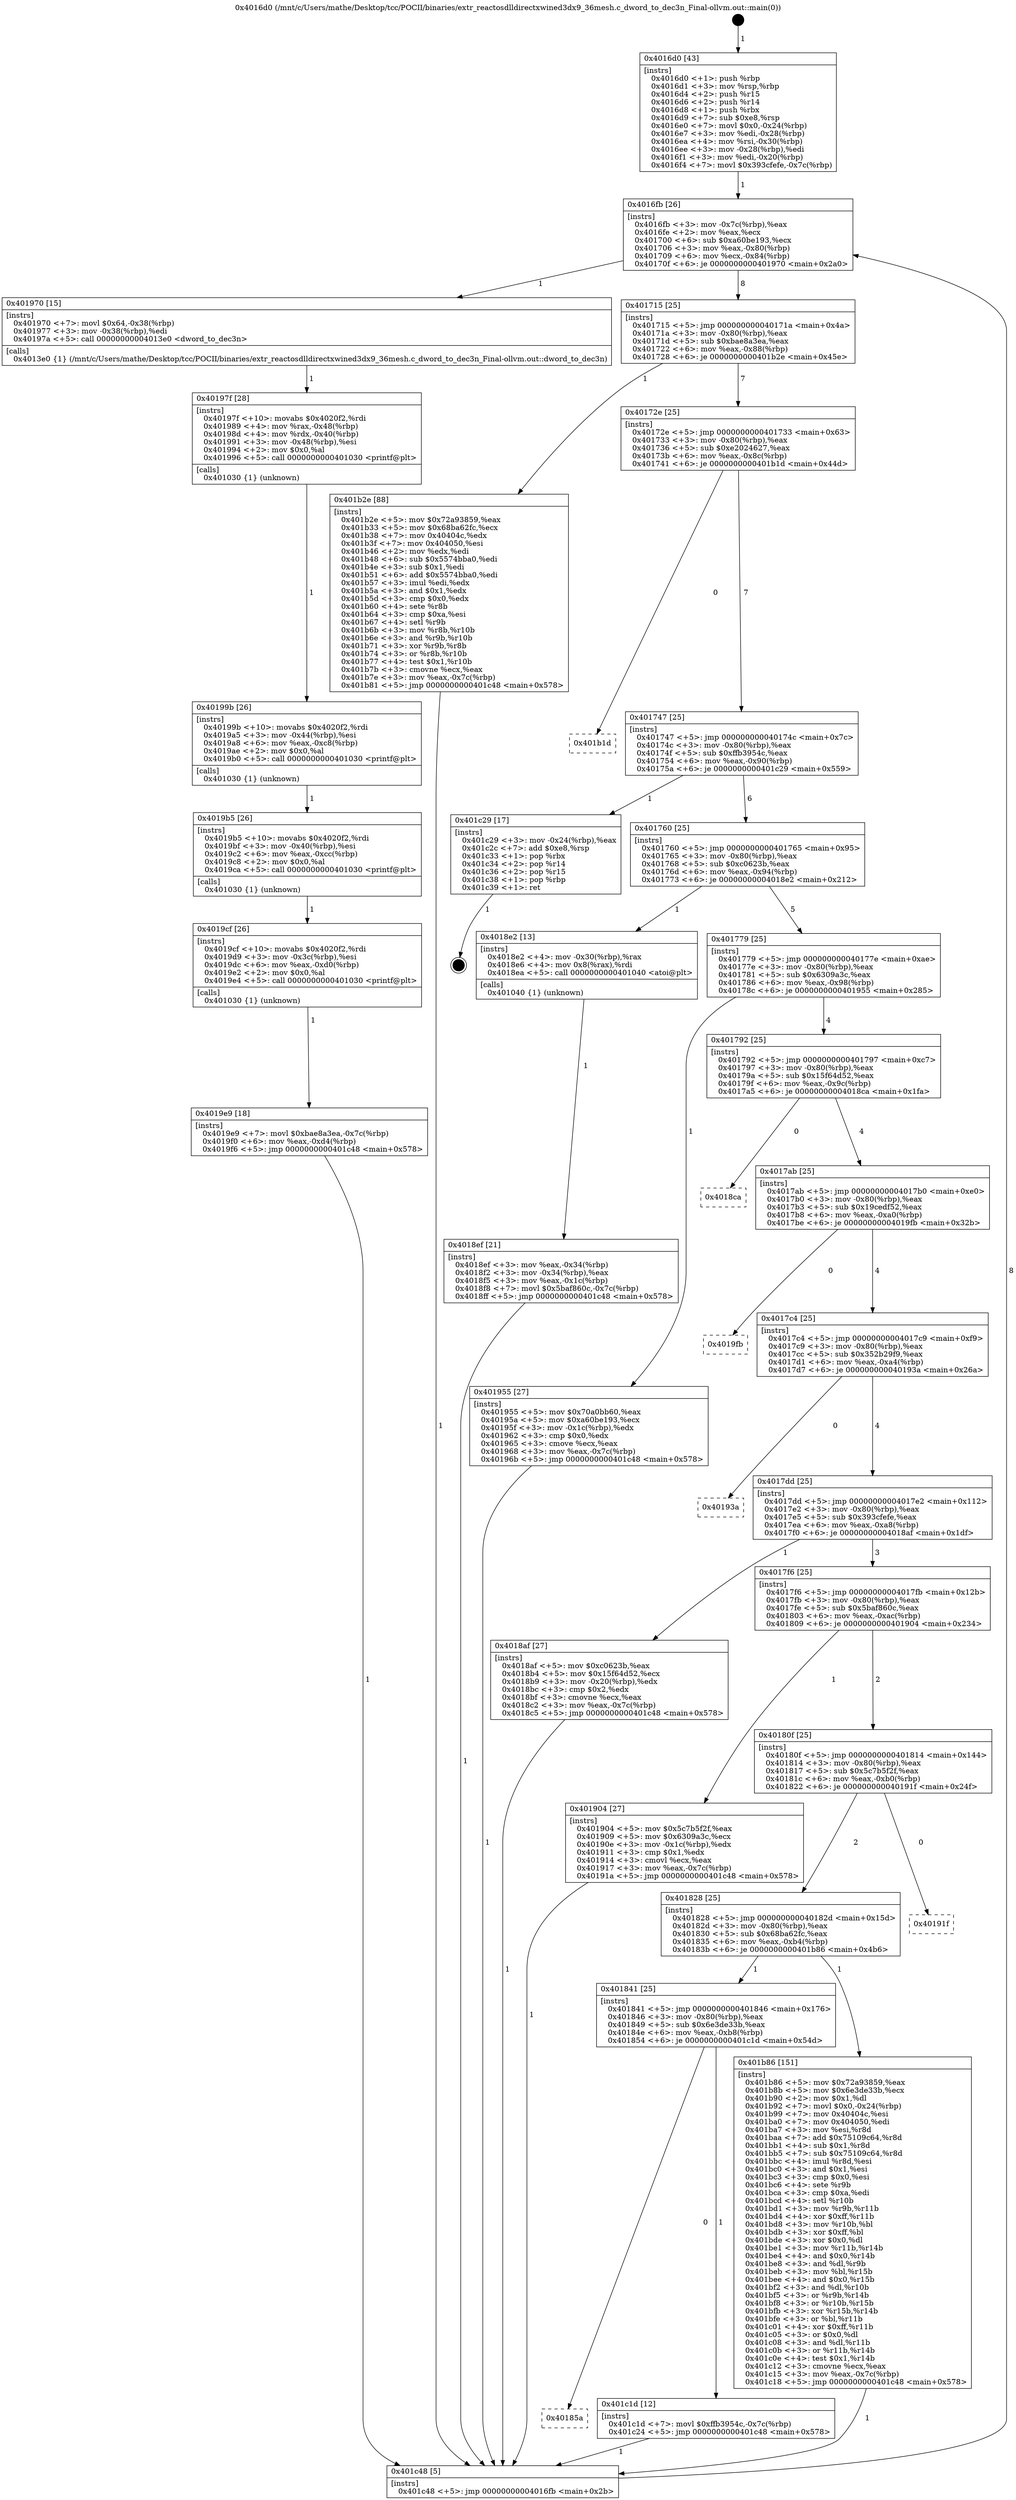 digraph "0x4016d0" {
  label = "0x4016d0 (/mnt/c/Users/mathe/Desktop/tcc/POCII/binaries/extr_reactosdlldirectxwined3dx9_36mesh.c_dword_to_dec3n_Final-ollvm.out::main(0))"
  labelloc = "t"
  node[shape=record]

  Entry [label="",width=0.3,height=0.3,shape=circle,fillcolor=black,style=filled]
  "0x4016fb" [label="{
     0x4016fb [26]\l
     | [instrs]\l
     &nbsp;&nbsp;0x4016fb \<+3\>: mov -0x7c(%rbp),%eax\l
     &nbsp;&nbsp;0x4016fe \<+2\>: mov %eax,%ecx\l
     &nbsp;&nbsp;0x401700 \<+6\>: sub $0xa60be193,%ecx\l
     &nbsp;&nbsp;0x401706 \<+3\>: mov %eax,-0x80(%rbp)\l
     &nbsp;&nbsp;0x401709 \<+6\>: mov %ecx,-0x84(%rbp)\l
     &nbsp;&nbsp;0x40170f \<+6\>: je 0000000000401970 \<main+0x2a0\>\l
  }"]
  "0x401970" [label="{
     0x401970 [15]\l
     | [instrs]\l
     &nbsp;&nbsp;0x401970 \<+7\>: movl $0x64,-0x38(%rbp)\l
     &nbsp;&nbsp;0x401977 \<+3\>: mov -0x38(%rbp),%edi\l
     &nbsp;&nbsp;0x40197a \<+5\>: call 00000000004013e0 \<dword_to_dec3n\>\l
     | [calls]\l
     &nbsp;&nbsp;0x4013e0 \{1\} (/mnt/c/Users/mathe/Desktop/tcc/POCII/binaries/extr_reactosdlldirectxwined3dx9_36mesh.c_dword_to_dec3n_Final-ollvm.out::dword_to_dec3n)\l
  }"]
  "0x401715" [label="{
     0x401715 [25]\l
     | [instrs]\l
     &nbsp;&nbsp;0x401715 \<+5\>: jmp 000000000040171a \<main+0x4a\>\l
     &nbsp;&nbsp;0x40171a \<+3\>: mov -0x80(%rbp),%eax\l
     &nbsp;&nbsp;0x40171d \<+5\>: sub $0xbae8a3ea,%eax\l
     &nbsp;&nbsp;0x401722 \<+6\>: mov %eax,-0x88(%rbp)\l
     &nbsp;&nbsp;0x401728 \<+6\>: je 0000000000401b2e \<main+0x45e\>\l
  }"]
  Exit [label="",width=0.3,height=0.3,shape=circle,fillcolor=black,style=filled,peripheries=2]
  "0x401b2e" [label="{
     0x401b2e [88]\l
     | [instrs]\l
     &nbsp;&nbsp;0x401b2e \<+5\>: mov $0x72a93859,%eax\l
     &nbsp;&nbsp;0x401b33 \<+5\>: mov $0x68ba62fc,%ecx\l
     &nbsp;&nbsp;0x401b38 \<+7\>: mov 0x40404c,%edx\l
     &nbsp;&nbsp;0x401b3f \<+7\>: mov 0x404050,%esi\l
     &nbsp;&nbsp;0x401b46 \<+2\>: mov %edx,%edi\l
     &nbsp;&nbsp;0x401b48 \<+6\>: sub $0x5574bba0,%edi\l
     &nbsp;&nbsp;0x401b4e \<+3\>: sub $0x1,%edi\l
     &nbsp;&nbsp;0x401b51 \<+6\>: add $0x5574bba0,%edi\l
     &nbsp;&nbsp;0x401b57 \<+3\>: imul %edi,%edx\l
     &nbsp;&nbsp;0x401b5a \<+3\>: and $0x1,%edx\l
     &nbsp;&nbsp;0x401b5d \<+3\>: cmp $0x0,%edx\l
     &nbsp;&nbsp;0x401b60 \<+4\>: sete %r8b\l
     &nbsp;&nbsp;0x401b64 \<+3\>: cmp $0xa,%esi\l
     &nbsp;&nbsp;0x401b67 \<+4\>: setl %r9b\l
     &nbsp;&nbsp;0x401b6b \<+3\>: mov %r8b,%r10b\l
     &nbsp;&nbsp;0x401b6e \<+3\>: and %r9b,%r10b\l
     &nbsp;&nbsp;0x401b71 \<+3\>: xor %r9b,%r8b\l
     &nbsp;&nbsp;0x401b74 \<+3\>: or %r8b,%r10b\l
     &nbsp;&nbsp;0x401b77 \<+4\>: test $0x1,%r10b\l
     &nbsp;&nbsp;0x401b7b \<+3\>: cmovne %ecx,%eax\l
     &nbsp;&nbsp;0x401b7e \<+3\>: mov %eax,-0x7c(%rbp)\l
     &nbsp;&nbsp;0x401b81 \<+5\>: jmp 0000000000401c48 \<main+0x578\>\l
  }"]
  "0x40172e" [label="{
     0x40172e [25]\l
     | [instrs]\l
     &nbsp;&nbsp;0x40172e \<+5\>: jmp 0000000000401733 \<main+0x63\>\l
     &nbsp;&nbsp;0x401733 \<+3\>: mov -0x80(%rbp),%eax\l
     &nbsp;&nbsp;0x401736 \<+5\>: sub $0xe2024627,%eax\l
     &nbsp;&nbsp;0x40173b \<+6\>: mov %eax,-0x8c(%rbp)\l
     &nbsp;&nbsp;0x401741 \<+6\>: je 0000000000401b1d \<main+0x44d\>\l
  }"]
  "0x40185a" [label="{
     0x40185a\l
  }", style=dashed]
  "0x401b1d" [label="{
     0x401b1d\l
  }", style=dashed]
  "0x401747" [label="{
     0x401747 [25]\l
     | [instrs]\l
     &nbsp;&nbsp;0x401747 \<+5\>: jmp 000000000040174c \<main+0x7c\>\l
     &nbsp;&nbsp;0x40174c \<+3\>: mov -0x80(%rbp),%eax\l
     &nbsp;&nbsp;0x40174f \<+5\>: sub $0xffb3954c,%eax\l
     &nbsp;&nbsp;0x401754 \<+6\>: mov %eax,-0x90(%rbp)\l
     &nbsp;&nbsp;0x40175a \<+6\>: je 0000000000401c29 \<main+0x559\>\l
  }"]
  "0x401c1d" [label="{
     0x401c1d [12]\l
     | [instrs]\l
     &nbsp;&nbsp;0x401c1d \<+7\>: movl $0xffb3954c,-0x7c(%rbp)\l
     &nbsp;&nbsp;0x401c24 \<+5\>: jmp 0000000000401c48 \<main+0x578\>\l
  }"]
  "0x401c29" [label="{
     0x401c29 [17]\l
     | [instrs]\l
     &nbsp;&nbsp;0x401c29 \<+3\>: mov -0x24(%rbp),%eax\l
     &nbsp;&nbsp;0x401c2c \<+7\>: add $0xe8,%rsp\l
     &nbsp;&nbsp;0x401c33 \<+1\>: pop %rbx\l
     &nbsp;&nbsp;0x401c34 \<+2\>: pop %r14\l
     &nbsp;&nbsp;0x401c36 \<+2\>: pop %r15\l
     &nbsp;&nbsp;0x401c38 \<+1\>: pop %rbp\l
     &nbsp;&nbsp;0x401c39 \<+1\>: ret\l
  }"]
  "0x401760" [label="{
     0x401760 [25]\l
     | [instrs]\l
     &nbsp;&nbsp;0x401760 \<+5\>: jmp 0000000000401765 \<main+0x95\>\l
     &nbsp;&nbsp;0x401765 \<+3\>: mov -0x80(%rbp),%eax\l
     &nbsp;&nbsp;0x401768 \<+5\>: sub $0xc0623b,%eax\l
     &nbsp;&nbsp;0x40176d \<+6\>: mov %eax,-0x94(%rbp)\l
     &nbsp;&nbsp;0x401773 \<+6\>: je 00000000004018e2 \<main+0x212\>\l
  }"]
  "0x401841" [label="{
     0x401841 [25]\l
     | [instrs]\l
     &nbsp;&nbsp;0x401841 \<+5\>: jmp 0000000000401846 \<main+0x176\>\l
     &nbsp;&nbsp;0x401846 \<+3\>: mov -0x80(%rbp),%eax\l
     &nbsp;&nbsp;0x401849 \<+5\>: sub $0x6e3de33b,%eax\l
     &nbsp;&nbsp;0x40184e \<+6\>: mov %eax,-0xb8(%rbp)\l
     &nbsp;&nbsp;0x401854 \<+6\>: je 0000000000401c1d \<main+0x54d\>\l
  }"]
  "0x4018e2" [label="{
     0x4018e2 [13]\l
     | [instrs]\l
     &nbsp;&nbsp;0x4018e2 \<+4\>: mov -0x30(%rbp),%rax\l
     &nbsp;&nbsp;0x4018e6 \<+4\>: mov 0x8(%rax),%rdi\l
     &nbsp;&nbsp;0x4018ea \<+5\>: call 0000000000401040 \<atoi@plt\>\l
     | [calls]\l
     &nbsp;&nbsp;0x401040 \{1\} (unknown)\l
  }"]
  "0x401779" [label="{
     0x401779 [25]\l
     | [instrs]\l
     &nbsp;&nbsp;0x401779 \<+5\>: jmp 000000000040177e \<main+0xae\>\l
     &nbsp;&nbsp;0x40177e \<+3\>: mov -0x80(%rbp),%eax\l
     &nbsp;&nbsp;0x401781 \<+5\>: sub $0x6309a3c,%eax\l
     &nbsp;&nbsp;0x401786 \<+6\>: mov %eax,-0x98(%rbp)\l
     &nbsp;&nbsp;0x40178c \<+6\>: je 0000000000401955 \<main+0x285\>\l
  }"]
  "0x401b86" [label="{
     0x401b86 [151]\l
     | [instrs]\l
     &nbsp;&nbsp;0x401b86 \<+5\>: mov $0x72a93859,%eax\l
     &nbsp;&nbsp;0x401b8b \<+5\>: mov $0x6e3de33b,%ecx\l
     &nbsp;&nbsp;0x401b90 \<+2\>: mov $0x1,%dl\l
     &nbsp;&nbsp;0x401b92 \<+7\>: movl $0x0,-0x24(%rbp)\l
     &nbsp;&nbsp;0x401b99 \<+7\>: mov 0x40404c,%esi\l
     &nbsp;&nbsp;0x401ba0 \<+7\>: mov 0x404050,%edi\l
     &nbsp;&nbsp;0x401ba7 \<+3\>: mov %esi,%r8d\l
     &nbsp;&nbsp;0x401baa \<+7\>: add $0x75109c64,%r8d\l
     &nbsp;&nbsp;0x401bb1 \<+4\>: sub $0x1,%r8d\l
     &nbsp;&nbsp;0x401bb5 \<+7\>: sub $0x75109c64,%r8d\l
     &nbsp;&nbsp;0x401bbc \<+4\>: imul %r8d,%esi\l
     &nbsp;&nbsp;0x401bc0 \<+3\>: and $0x1,%esi\l
     &nbsp;&nbsp;0x401bc3 \<+3\>: cmp $0x0,%esi\l
     &nbsp;&nbsp;0x401bc6 \<+4\>: sete %r9b\l
     &nbsp;&nbsp;0x401bca \<+3\>: cmp $0xa,%edi\l
     &nbsp;&nbsp;0x401bcd \<+4\>: setl %r10b\l
     &nbsp;&nbsp;0x401bd1 \<+3\>: mov %r9b,%r11b\l
     &nbsp;&nbsp;0x401bd4 \<+4\>: xor $0xff,%r11b\l
     &nbsp;&nbsp;0x401bd8 \<+3\>: mov %r10b,%bl\l
     &nbsp;&nbsp;0x401bdb \<+3\>: xor $0xff,%bl\l
     &nbsp;&nbsp;0x401bde \<+3\>: xor $0x0,%dl\l
     &nbsp;&nbsp;0x401be1 \<+3\>: mov %r11b,%r14b\l
     &nbsp;&nbsp;0x401be4 \<+4\>: and $0x0,%r14b\l
     &nbsp;&nbsp;0x401be8 \<+3\>: and %dl,%r9b\l
     &nbsp;&nbsp;0x401beb \<+3\>: mov %bl,%r15b\l
     &nbsp;&nbsp;0x401bee \<+4\>: and $0x0,%r15b\l
     &nbsp;&nbsp;0x401bf2 \<+3\>: and %dl,%r10b\l
     &nbsp;&nbsp;0x401bf5 \<+3\>: or %r9b,%r14b\l
     &nbsp;&nbsp;0x401bf8 \<+3\>: or %r10b,%r15b\l
     &nbsp;&nbsp;0x401bfb \<+3\>: xor %r15b,%r14b\l
     &nbsp;&nbsp;0x401bfe \<+3\>: or %bl,%r11b\l
     &nbsp;&nbsp;0x401c01 \<+4\>: xor $0xff,%r11b\l
     &nbsp;&nbsp;0x401c05 \<+3\>: or $0x0,%dl\l
     &nbsp;&nbsp;0x401c08 \<+3\>: and %dl,%r11b\l
     &nbsp;&nbsp;0x401c0b \<+3\>: or %r11b,%r14b\l
     &nbsp;&nbsp;0x401c0e \<+4\>: test $0x1,%r14b\l
     &nbsp;&nbsp;0x401c12 \<+3\>: cmovne %ecx,%eax\l
     &nbsp;&nbsp;0x401c15 \<+3\>: mov %eax,-0x7c(%rbp)\l
     &nbsp;&nbsp;0x401c18 \<+5\>: jmp 0000000000401c48 \<main+0x578\>\l
  }"]
  "0x401955" [label="{
     0x401955 [27]\l
     | [instrs]\l
     &nbsp;&nbsp;0x401955 \<+5\>: mov $0x70a0bb60,%eax\l
     &nbsp;&nbsp;0x40195a \<+5\>: mov $0xa60be193,%ecx\l
     &nbsp;&nbsp;0x40195f \<+3\>: mov -0x1c(%rbp),%edx\l
     &nbsp;&nbsp;0x401962 \<+3\>: cmp $0x0,%edx\l
     &nbsp;&nbsp;0x401965 \<+3\>: cmove %ecx,%eax\l
     &nbsp;&nbsp;0x401968 \<+3\>: mov %eax,-0x7c(%rbp)\l
     &nbsp;&nbsp;0x40196b \<+5\>: jmp 0000000000401c48 \<main+0x578\>\l
  }"]
  "0x401792" [label="{
     0x401792 [25]\l
     | [instrs]\l
     &nbsp;&nbsp;0x401792 \<+5\>: jmp 0000000000401797 \<main+0xc7\>\l
     &nbsp;&nbsp;0x401797 \<+3\>: mov -0x80(%rbp),%eax\l
     &nbsp;&nbsp;0x40179a \<+5\>: sub $0x15f64d52,%eax\l
     &nbsp;&nbsp;0x40179f \<+6\>: mov %eax,-0x9c(%rbp)\l
     &nbsp;&nbsp;0x4017a5 \<+6\>: je 00000000004018ca \<main+0x1fa\>\l
  }"]
  "0x401828" [label="{
     0x401828 [25]\l
     | [instrs]\l
     &nbsp;&nbsp;0x401828 \<+5\>: jmp 000000000040182d \<main+0x15d\>\l
     &nbsp;&nbsp;0x40182d \<+3\>: mov -0x80(%rbp),%eax\l
     &nbsp;&nbsp;0x401830 \<+5\>: sub $0x68ba62fc,%eax\l
     &nbsp;&nbsp;0x401835 \<+6\>: mov %eax,-0xb4(%rbp)\l
     &nbsp;&nbsp;0x40183b \<+6\>: je 0000000000401b86 \<main+0x4b6\>\l
  }"]
  "0x4018ca" [label="{
     0x4018ca\l
  }", style=dashed]
  "0x4017ab" [label="{
     0x4017ab [25]\l
     | [instrs]\l
     &nbsp;&nbsp;0x4017ab \<+5\>: jmp 00000000004017b0 \<main+0xe0\>\l
     &nbsp;&nbsp;0x4017b0 \<+3\>: mov -0x80(%rbp),%eax\l
     &nbsp;&nbsp;0x4017b3 \<+5\>: sub $0x19cedf52,%eax\l
     &nbsp;&nbsp;0x4017b8 \<+6\>: mov %eax,-0xa0(%rbp)\l
     &nbsp;&nbsp;0x4017be \<+6\>: je 00000000004019fb \<main+0x32b\>\l
  }"]
  "0x40191f" [label="{
     0x40191f\l
  }", style=dashed]
  "0x4019fb" [label="{
     0x4019fb\l
  }", style=dashed]
  "0x4017c4" [label="{
     0x4017c4 [25]\l
     | [instrs]\l
     &nbsp;&nbsp;0x4017c4 \<+5\>: jmp 00000000004017c9 \<main+0xf9\>\l
     &nbsp;&nbsp;0x4017c9 \<+3\>: mov -0x80(%rbp),%eax\l
     &nbsp;&nbsp;0x4017cc \<+5\>: sub $0x352b29f9,%eax\l
     &nbsp;&nbsp;0x4017d1 \<+6\>: mov %eax,-0xa4(%rbp)\l
     &nbsp;&nbsp;0x4017d7 \<+6\>: je 000000000040193a \<main+0x26a\>\l
  }"]
  "0x4019e9" [label="{
     0x4019e9 [18]\l
     | [instrs]\l
     &nbsp;&nbsp;0x4019e9 \<+7\>: movl $0xbae8a3ea,-0x7c(%rbp)\l
     &nbsp;&nbsp;0x4019f0 \<+6\>: mov %eax,-0xd4(%rbp)\l
     &nbsp;&nbsp;0x4019f6 \<+5\>: jmp 0000000000401c48 \<main+0x578\>\l
  }"]
  "0x40193a" [label="{
     0x40193a\l
  }", style=dashed]
  "0x4017dd" [label="{
     0x4017dd [25]\l
     | [instrs]\l
     &nbsp;&nbsp;0x4017dd \<+5\>: jmp 00000000004017e2 \<main+0x112\>\l
     &nbsp;&nbsp;0x4017e2 \<+3\>: mov -0x80(%rbp),%eax\l
     &nbsp;&nbsp;0x4017e5 \<+5\>: sub $0x393cfefe,%eax\l
     &nbsp;&nbsp;0x4017ea \<+6\>: mov %eax,-0xa8(%rbp)\l
     &nbsp;&nbsp;0x4017f0 \<+6\>: je 00000000004018af \<main+0x1df\>\l
  }"]
  "0x4019cf" [label="{
     0x4019cf [26]\l
     | [instrs]\l
     &nbsp;&nbsp;0x4019cf \<+10\>: movabs $0x4020f2,%rdi\l
     &nbsp;&nbsp;0x4019d9 \<+3\>: mov -0x3c(%rbp),%esi\l
     &nbsp;&nbsp;0x4019dc \<+6\>: mov %eax,-0xd0(%rbp)\l
     &nbsp;&nbsp;0x4019e2 \<+2\>: mov $0x0,%al\l
     &nbsp;&nbsp;0x4019e4 \<+5\>: call 0000000000401030 \<printf@plt\>\l
     | [calls]\l
     &nbsp;&nbsp;0x401030 \{1\} (unknown)\l
  }"]
  "0x4018af" [label="{
     0x4018af [27]\l
     | [instrs]\l
     &nbsp;&nbsp;0x4018af \<+5\>: mov $0xc0623b,%eax\l
     &nbsp;&nbsp;0x4018b4 \<+5\>: mov $0x15f64d52,%ecx\l
     &nbsp;&nbsp;0x4018b9 \<+3\>: mov -0x20(%rbp),%edx\l
     &nbsp;&nbsp;0x4018bc \<+3\>: cmp $0x2,%edx\l
     &nbsp;&nbsp;0x4018bf \<+3\>: cmovne %ecx,%eax\l
     &nbsp;&nbsp;0x4018c2 \<+3\>: mov %eax,-0x7c(%rbp)\l
     &nbsp;&nbsp;0x4018c5 \<+5\>: jmp 0000000000401c48 \<main+0x578\>\l
  }"]
  "0x4017f6" [label="{
     0x4017f6 [25]\l
     | [instrs]\l
     &nbsp;&nbsp;0x4017f6 \<+5\>: jmp 00000000004017fb \<main+0x12b\>\l
     &nbsp;&nbsp;0x4017fb \<+3\>: mov -0x80(%rbp),%eax\l
     &nbsp;&nbsp;0x4017fe \<+5\>: sub $0x5baf860c,%eax\l
     &nbsp;&nbsp;0x401803 \<+6\>: mov %eax,-0xac(%rbp)\l
     &nbsp;&nbsp;0x401809 \<+6\>: je 0000000000401904 \<main+0x234\>\l
  }"]
  "0x401c48" [label="{
     0x401c48 [5]\l
     | [instrs]\l
     &nbsp;&nbsp;0x401c48 \<+5\>: jmp 00000000004016fb \<main+0x2b\>\l
  }"]
  "0x4016d0" [label="{
     0x4016d0 [43]\l
     | [instrs]\l
     &nbsp;&nbsp;0x4016d0 \<+1\>: push %rbp\l
     &nbsp;&nbsp;0x4016d1 \<+3\>: mov %rsp,%rbp\l
     &nbsp;&nbsp;0x4016d4 \<+2\>: push %r15\l
     &nbsp;&nbsp;0x4016d6 \<+2\>: push %r14\l
     &nbsp;&nbsp;0x4016d8 \<+1\>: push %rbx\l
     &nbsp;&nbsp;0x4016d9 \<+7\>: sub $0xe8,%rsp\l
     &nbsp;&nbsp;0x4016e0 \<+7\>: movl $0x0,-0x24(%rbp)\l
     &nbsp;&nbsp;0x4016e7 \<+3\>: mov %edi,-0x28(%rbp)\l
     &nbsp;&nbsp;0x4016ea \<+4\>: mov %rsi,-0x30(%rbp)\l
     &nbsp;&nbsp;0x4016ee \<+3\>: mov -0x28(%rbp),%edi\l
     &nbsp;&nbsp;0x4016f1 \<+3\>: mov %edi,-0x20(%rbp)\l
     &nbsp;&nbsp;0x4016f4 \<+7\>: movl $0x393cfefe,-0x7c(%rbp)\l
  }"]
  "0x4018ef" [label="{
     0x4018ef [21]\l
     | [instrs]\l
     &nbsp;&nbsp;0x4018ef \<+3\>: mov %eax,-0x34(%rbp)\l
     &nbsp;&nbsp;0x4018f2 \<+3\>: mov -0x34(%rbp),%eax\l
     &nbsp;&nbsp;0x4018f5 \<+3\>: mov %eax,-0x1c(%rbp)\l
     &nbsp;&nbsp;0x4018f8 \<+7\>: movl $0x5baf860c,-0x7c(%rbp)\l
     &nbsp;&nbsp;0x4018ff \<+5\>: jmp 0000000000401c48 \<main+0x578\>\l
  }"]
  "0x4019b5" [label="{
     0x4019b5 [26]\l
     | [instrs]\l
     &nbsp;&nbsp;0x4019b5 \<+10\>: movabs $0x4020f2,%rdi\l
     &nbsp;&nbsp;0x4019bf \<+3\>: mov -0x40(%rbp),%esi\l
     &nbsp;&nbsp;0x4019c2 \<+6\>: mov %eax,-0xcc(%rbp)\l
     &nbsp;&nbsp;0x4019c8 \<+2\>: mov $0x0,%al\l
     &nbsp;&nbsp;0x4019ca \<+5\>: call 0000000000401030 \<printf@plt\>\l
     | [calls]\l
     &nbsp;&nbsp;0x401030 \{1\} (unknown)\l
  }"]
  "0x401904" [label="{
     0x401904 [27]\l
     | [instrs]\l
     &nbsp;&nbsp;0x401904 \<+5\>: mov $0x5c7b5f2f,%eax\l
     &nbsp;&nbsp;0x401909 \<+5\>: mov $0x6309a3c,%ecx\l
     &nbsp;&nbsp;0x40190e \<+3\>: mov -0x1c(%rbp),%edx\l
     &nbsp;&nbsp;0x401911 \<+3\>: cmp $0x1,%edx\l
     &nbsp;&nbsp;0x401914 \<+3\>: cmovl %ecx,%eax\l
     &nbsp;&nbsp;0x401917 \<+3\>: mov %eax,-0x7c(%rbp)\l
     &nbsp;&nbsp;0x40191a \<+5\>: jmp 0000000000401c48 \<main+0x578\>\l
  }"]
  "0x40180f" [label="{
     0x40180f [25]\l
     | [instrs]\l
     &nbsp;&nbsp;0x40180f \<+5\>: jmp 0000000000401814 \<main+0x144\>\l
     &nbsp;&nbsp;0x401814 \<+3\>: mov -0x80(%rbp),%eax\l
     &nbsp;&nbsp;0x401817 \<+5\>: sub $0x5c7b5f2f,%eax\l
     &nbsp;&nbsp;0x40181c \<+6\>: mov %eax,-0xb0(%rbp)\l
     &nbsp;&nbsp;0x401822 \<+6\>: je 000000000040191f \<main+0x24f\>\l
  }"]
  "0x40197f" [label="{
     0x40197f [28]\l
     | [instrs]\l
     &nbsp;&nbsp;0x40197f \<+10\>: movabs $0x4020f2,%rdi\l
     &nbsp;&nbsp;0x401989 \<+4\>: mov %rax,-0x48(%rbp)\l
     &nbsp;&nbsp;0x40198d \<+4\>: mov %rdx,-0x40(%rbp)\l
     &nbsp;&nbsp;0x401991 \<+3\>: mov -0x48(%rbp),%esi\l
     &nbsp;&nbsp;0x401994 \<+2\>: mov $0x0,%al\l
     &nbsp;&nbsp;0x401996 \<+5\>: call 0000000000401030 \<printf@plt\>\l
     | [calls]\l
     &nbsp;&nbsp;0x401030 \{1\} (unknown)\l
  }"]
  "0x40199b" [label="{
     0x40199b [26]\l
     | [instrs]\l
     &nbsp;&nbsp;0x40199b \<+10\>: movabs $0x4020f2,%rdi\l
     &nbsp;&nbsp;0x4019a5 \<+3\>: mov -0x44(%rbp),%esi\l
     &nbsp;&nbsp;0x4019a8 \<+6\>: mov %eax,-0xc8(%rbp)\l
     &nbsp;&nbsp;0x4019ae \<+2\>: mov $0x0,%al\l
     &nbsp;&nbsp;0x4019b0 \<+5\>: call 0000000000401030 \<printf@plt\>\l
     | [calls]\l
     &nbsp;&nbsp;0x401030 \{1\} (unknown)\l
  }"]
  Entry -> "0x4016d0" [label=" 1"]
  "0x4016fb" -> "0x401970" [label=" 1"]
  "0x4016fb" -> "0x401715" [label=" 8"]
  "0x401c29" -> Exit [label=" 1"]
  "0x401715" -> "0x401b2e" [label=" 1"]
  "0x401715" -> "0x40172e" [label=" 7"]
  "0x401c1d" -> "0x401c48" [label=" 1"]
  "0x40172e" -> "0x401b1d" [label=" 0"]
  "0x40172e" -> "0x401747" [label=" 7"]
  "0x401841" -> "0x40185a" [label=" 0"]
  "0x401747" -> "0x401c29" [label=" 1"]
  "0x401747" -> "0x401760" [label=" 6"]
  "0x401841" -> "0x401c1d" [label=" 1"]
  "0x401760" -> "0x4018e2" [label=" 1"]
  "0x401760" -> "0x401779" [label=" 5"]
  "0x401b86" -> "0x401c48" [label=" 1"]
  "0x401779" -> "0x401955" [label=" 1"]
  "0x401779" -> "0x401792" [label=" 4"]
  "0x401828" -> "0x401841" [label=" 1"]
  "0x401792" -> "0x4018ca" [label=" 0"]
  "0x401792" -> "0x4017ab" [label=" 4"]
  "0x401828" -> "0x401b86" [label=" 1"]
  "0x4017ab" -> "0x4019fb" [label=" 0"]
  "0x4017ab" -> "0x4017c4" [label=" 4"]
  "0x40180f" -> "0x401828" [label=" 2"]
  "0x4017c4" -> "0x40193a" [label=" 0"]
  "0x4017c4" -> "0x4017dd" [label=" 4"]
  "0x40180f" -> "0x40191f" [label=" 0"]
  "0x4017dd" -> "0x4018af" [label=" 1"]
  "0x4017dd" -> "0x4017f6" [label=" 3"]
  "0x4018af" -> "0x401c48" [label=" 1"]
  "0x4016d0" -> "0x4016fb" [label=" 1"]
  "0x401c48" -> "0x4016fb" [label=" 8"]
  "0x4018e2" -> "0x4018ef" [label=" 1"]
  "0x4018ef" -> "0x401c48" [label=" 1"]
  "0x401b2e" -> "0x401c48" [label=" 1"]
  "0x4017f6" -> "0x401904" [label=" 1"]
  "0x4017f6" -> "0x40180f" [label=" 2"]
  "0x401904" -> "0x401c48" [label=" 1"]
  "0x401955" -> "0x401c48" [label=" 1"]
  "0x401970" -> "0x40197f" [label=" 1"]
  "0x40197f" -> "0x40199b" [label=" 1"]
  "0x40199b" -> "0x4019b5" [label=" 1"]
  "0x4019b5" -> "0x4019cf" [label=" 1"]
  "0x4019cf" -> "0x4019e9" [label=" 1"]
  "0x4019e9" -> "0x401c48" [label=" 1"]
}
